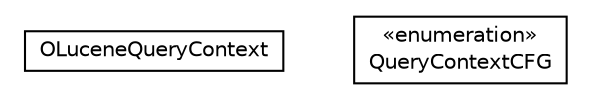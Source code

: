 #!/usr/local/bin/dot
#
# Class diagram 
# Generated by UMLGraph version R5_6-24-gf6e263 (http://www.umlgraph.org/)
#

digraph G {
	edge [fontname="Helvetica",fontsize=10,labelfontname="Helvetica",labelfontsize=10];
	node [fontname="Helvetica",fontsize=10,shape=plaintext];
	nodesep=0.25;
	ranksep=0.5;
	// com.orientechnologies.lucene.query.OLuceneQueryContext
	c426637 [label=<<table title="com.orientechnologies.lucene.query.OLuceneQueryContext" border="0" cellborder="1" cellspacing="0" cellpadding="2" port="p" href="./OLuceneQueryContext.html">
		<tr><td><table border="0" cellspacing="0" cellpadding="1">
<tr><td align="center" balign="center"> OLuceneQueryContext </td></tr>
		</table></td></tr>
		</table>>, URL="./OLuceneQueryContext.html", fontname="Helvetica", fontcolor="black", fontsize=10.0];
	// com.orientechnologies.lucene.query.OLuceneQueryContext.QueryContextCFG
	c426638 [label=<<table title="com.orientechnologies.lucene.query.OLuceneQueryContext.QueryContextCFG" border="0" cellborder="1" cellspacing="0" cellpadding="2" port="p" href="./OLuceneQueryContext.QueryContextCFG.html">
		<tr><td><table border="0" cellspacing="0" cellpadding="1">
<tr><td align="center" balign="center"> &#171;enumeration&#187; </td></tr>
<tr><td align="center" balign="center"> QueryContextCFG </td></tr>
		</table></td></tr>
		</table>>, URL="./OLuceneQueryContext.QueryContextCFG.html", fontname="Helvetica", fontcolor="black", fontsize=10.0];
}

